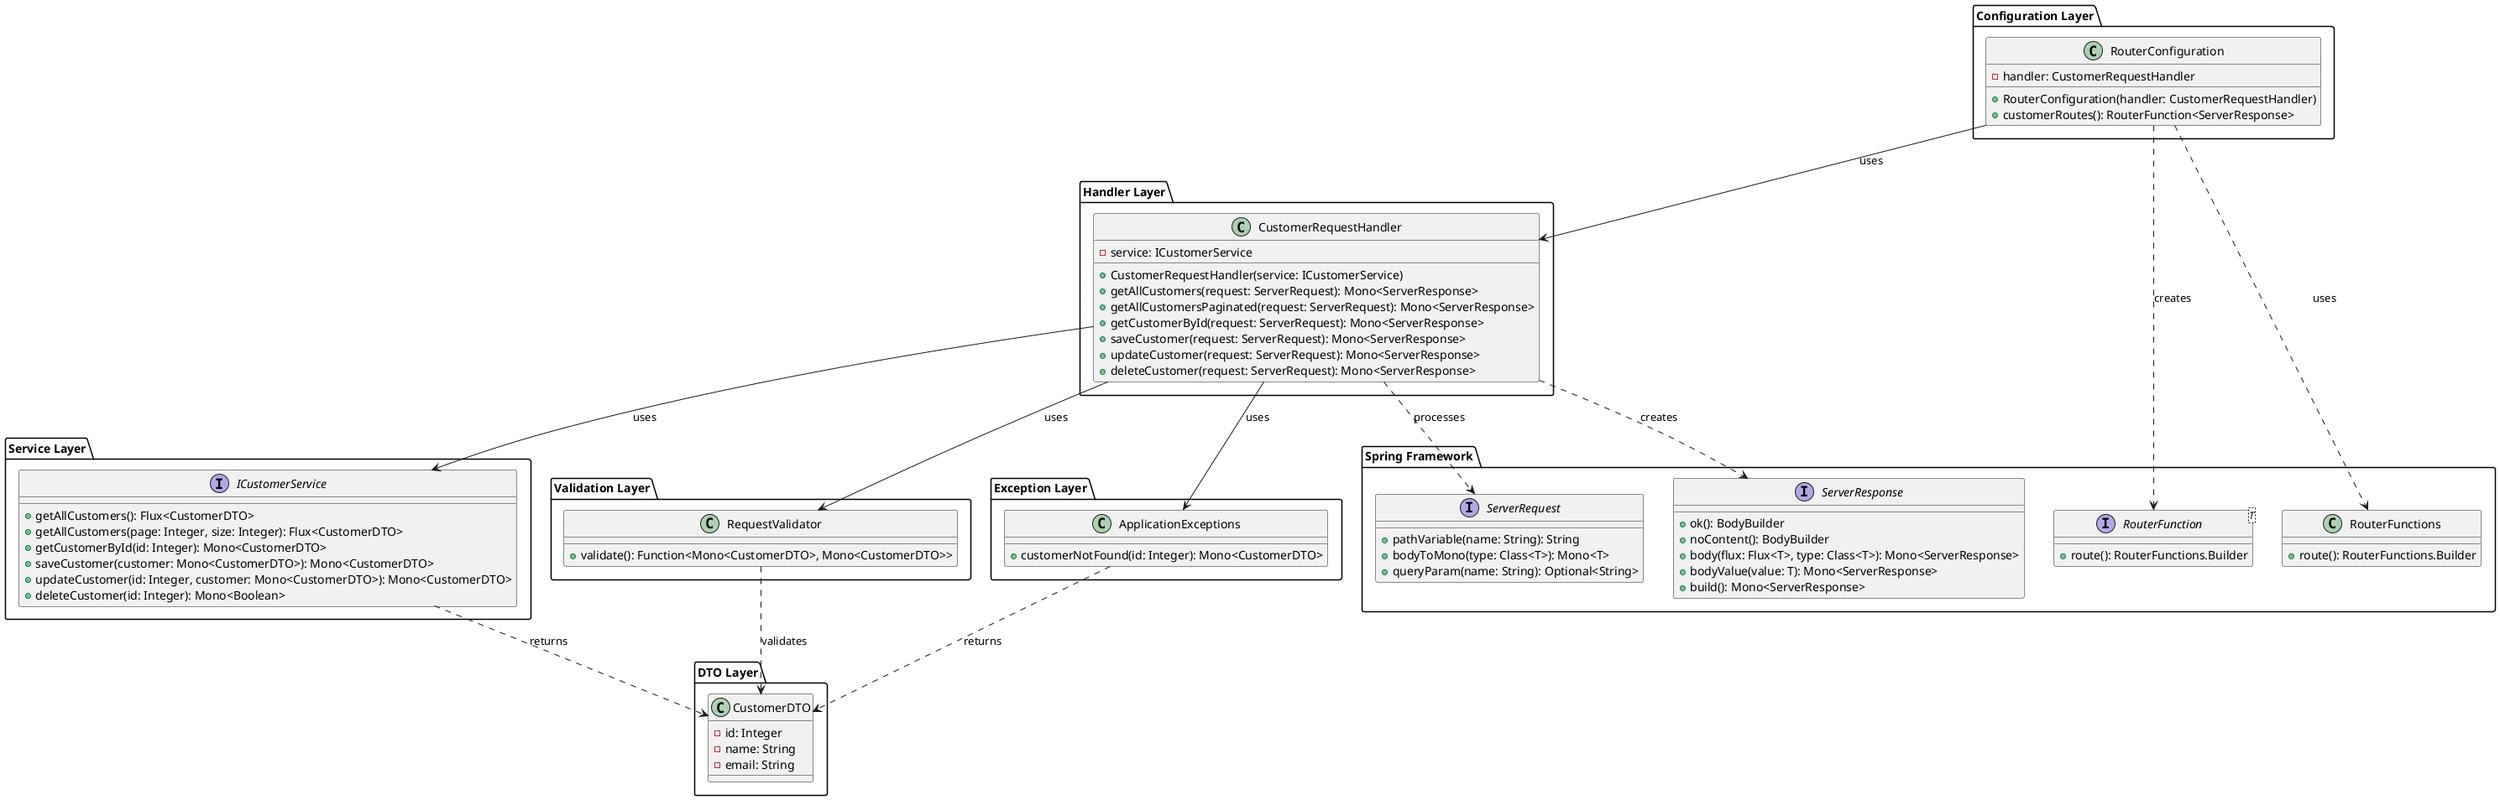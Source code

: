 @startuml CustomerRequestHandler Class Diagram

package "Handler Layer" {
    class CustomerRequestHandler {
        -service: ICustomerService
        +CustomerRequestHandler(service: ICustomerService)
        +getAllCustomers(request: ServerRequest): Mono<ServerResponse>
        +getAllCustomersPaginated(request: ServerRequest): Mono<ServerResponse>
        +getCustomerById(request: ServerRequest): Mono<ServerResponse>
        +saveCustomer(request: ServerRequest): Mono<ServerResponse>
        +updateCustomer(request: ServerRequest): Mono<ServerResponse>
        +deleteCustomer(request: ServerRequest): Mono<ServerResponse>
    }
}

package "Configuration Layer" {
    class RouterConfiguration {
        -handler: CustomerRequestHandler
        +RouterConfiguration(handler: CustomerRequestHandler)
        +customerRoutes(): RouterFunction<ServerResponse>
    }
}

package "Service Layer" {
    interface ICustomerService {
        +getAllCustomers(): Flux<CustomerDTO>
        +getAllCustomers(page: Integer, size: Integer): Flux<CustomerDTO>
        +getCustomerById(id: Integer): Mono<CustomerDTO>
        +saveCustomer(customer: Mono<CustomerDTO>): Mono<CustomerDTO>
        +updateCustomer(id: Integer, customer: Mono<CustomerDTO>): Mono<CustomerDTO>
        +deleteCustomer(id: Integer): Mono<Boolean>
    }
}

package "DTO Layer" {
    class CustomerDTO {
        -id: Integer
        -name: String
        -email: String
    }
}

package "Validation Layer" {
    class RequestValidator {
        +validate(): Function<Mono<CustomerDTO>, Mono<CustomerDTO>>
    }
}

package "Exception Layer" {
    class ApplicationExceptions {
        +customerNotFound(id: Integer): Mono<CustomerDTO>
    }
}

package "Spring Framework" {
    interface ServerRequest {
        +pathVariable(name: String): String
        +bodyToMono(type: Class<T>): Mono<T>
        +queryParam(name: String): Optional<String>
    }

    interface ServerResponse {
        +ok(): BodyBuilder
        +noContent(): BodyBuilder
        +body(flux: Flux<T>, type: Class<T>): Mono<ServerResponse>
        +bodyValue(value: T): Mono<ServerResponse>
        +build(): Mono<ServerResponse>
    }

    interface RouterFunction<T> {
        +route(): RouterFunctions.Builder
    }

    class RouterFunctions {
        +route(): RouterFunctions.Builder
    }
}

' Relationships
RouterConfiguration --> CustomerRequestHandler : uses
CustomerRequestHandler --> ICustomerService : uses
CustomerRequestHandler --> RequestValidator : uses
CustomerRequestHandler --> ApplicationExceptions : uses
CustomerRequestHandler ..> ServerRequest : processes
CustomerRequestHandler ..> ServerResponse : creates
ICustomerService ..> CustomerDTO : returns
RequestValidator ..> CustomerDTO : validates
ApplicationExceptions ..> CustomerDTO : returns
RouterConfiguration ..> RouterFunction : creates
RouterConfiguration ..> RouterFunctions : uses

@enduml 